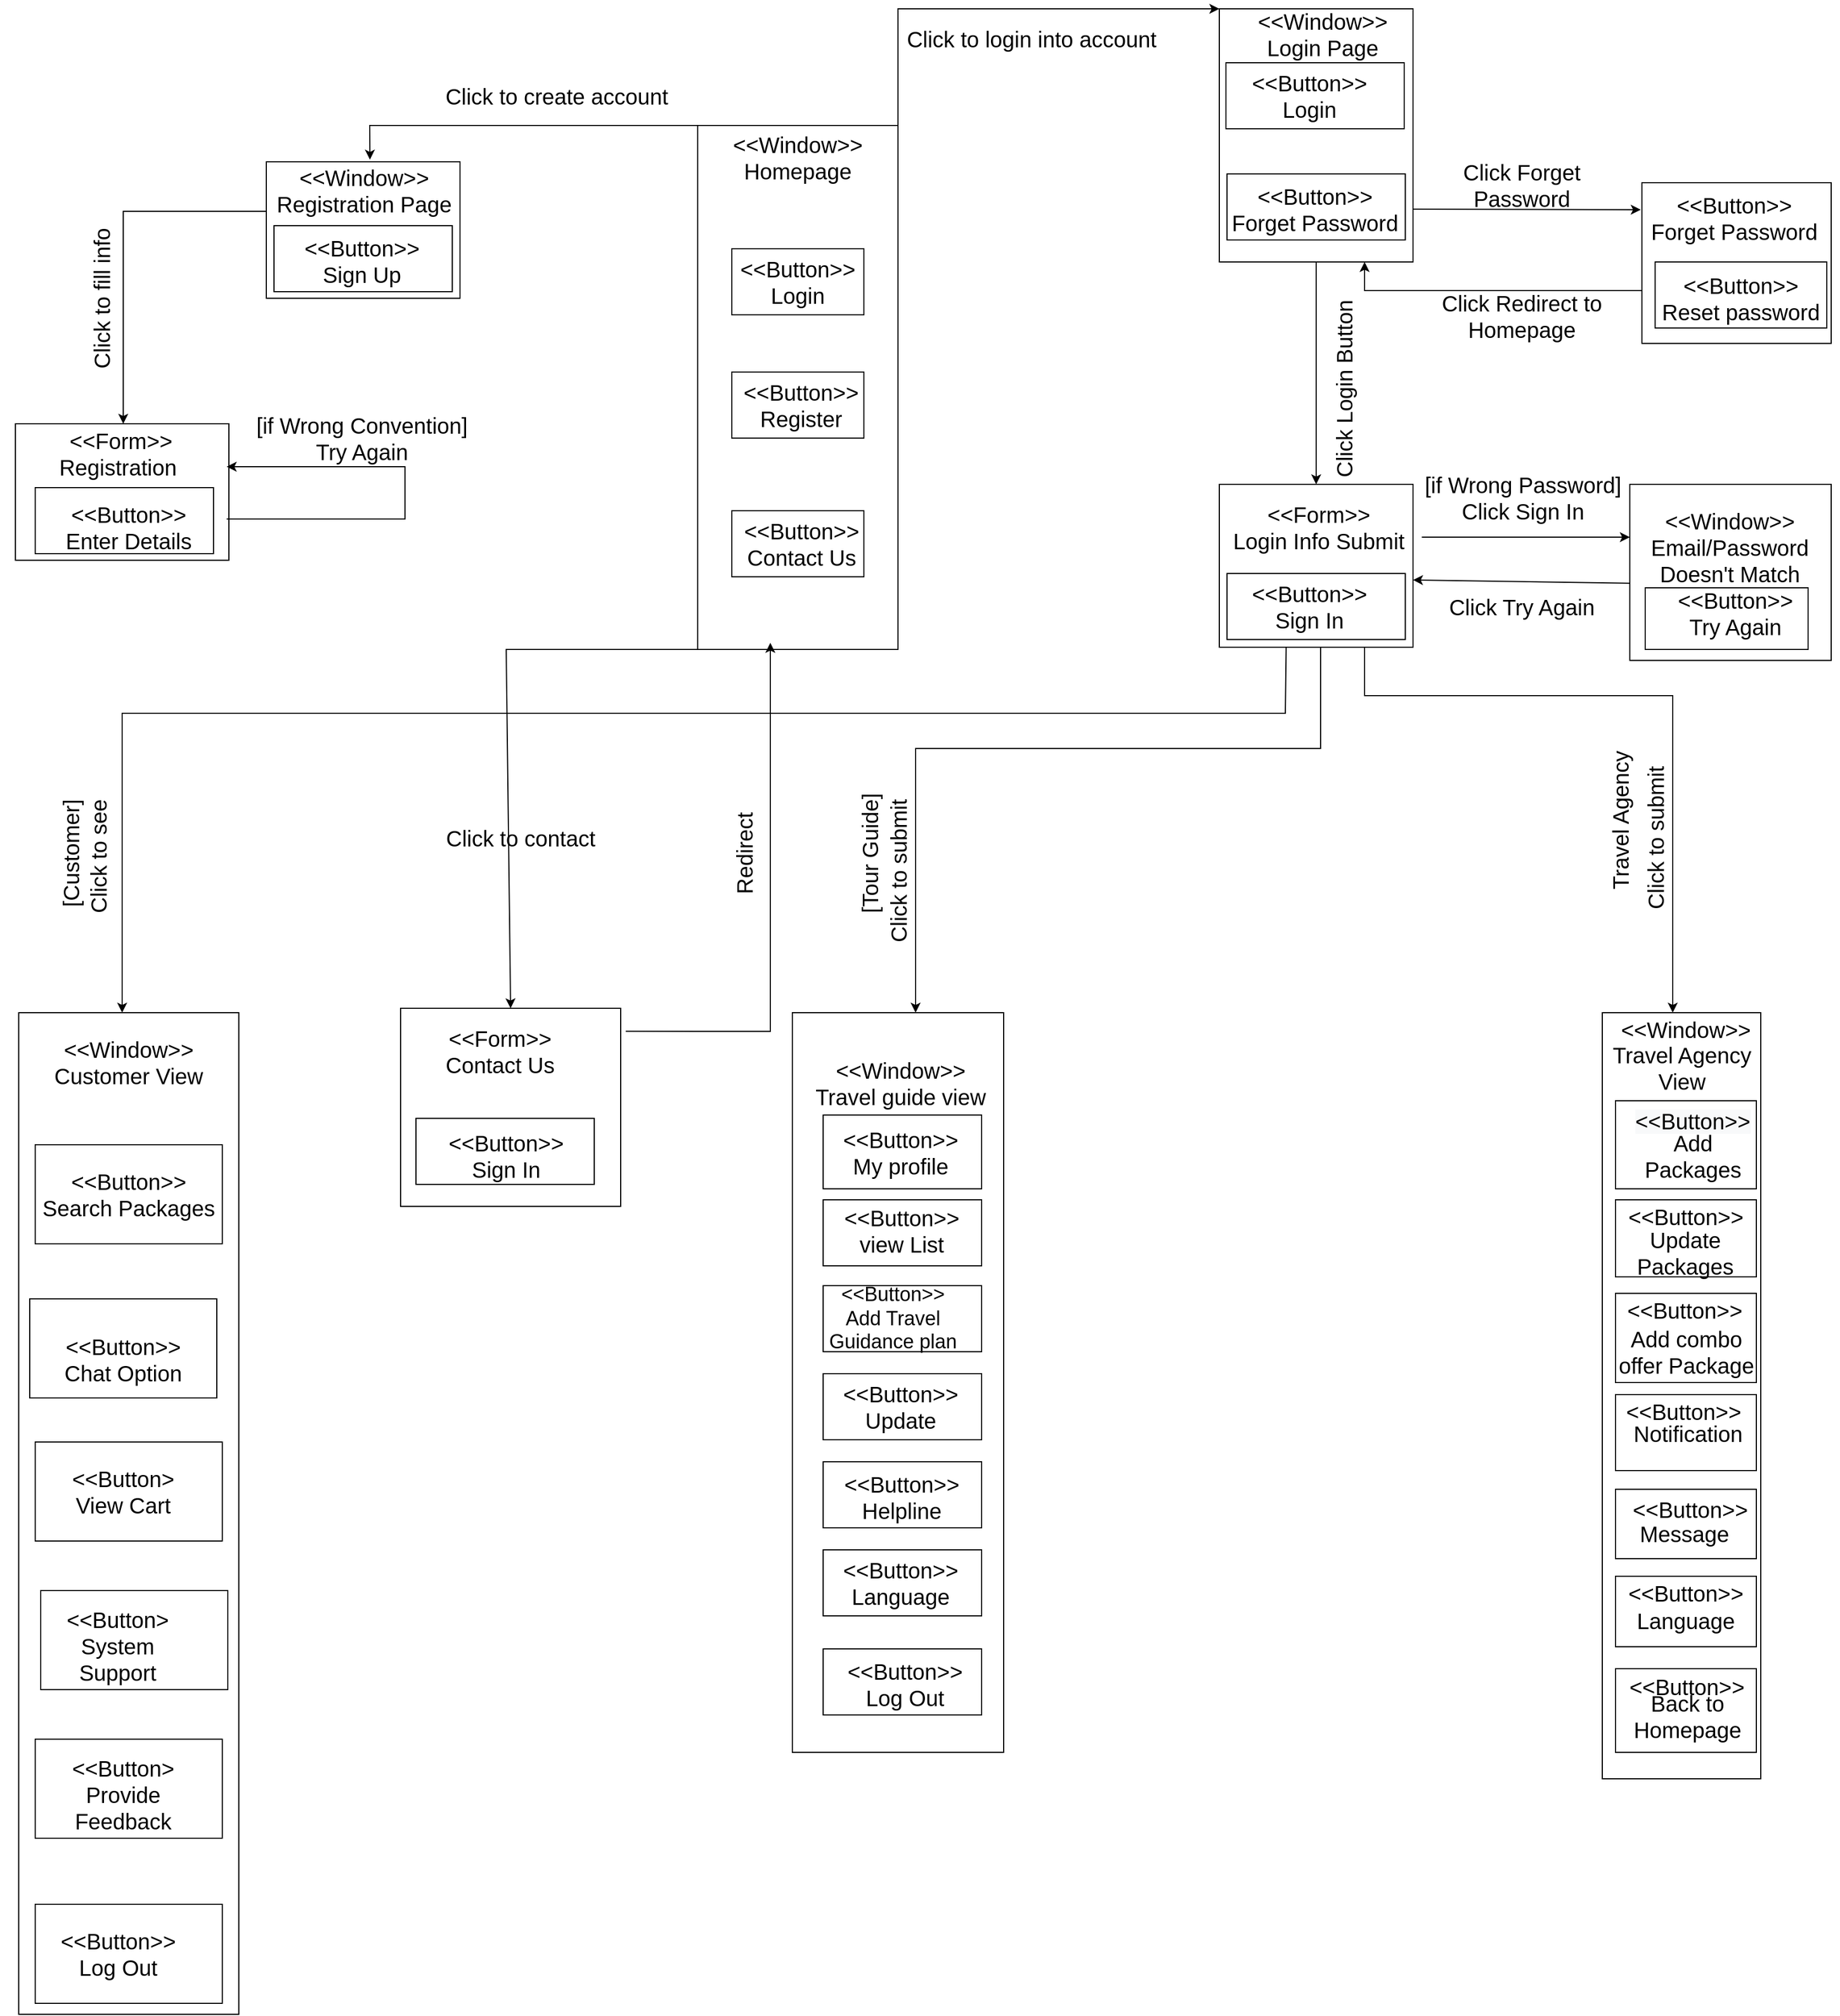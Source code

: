 <mxfile version="17.4.5" type="device"><diagram id="xwcy_pr6KWf4ovEsc7zA" name="Page-1"><mxGraphModel dx="2595" dy="1303" grid="1" gridSize="16" guides="1" tooltips="1" connect="1" arrows="1" fold="1" page="1" pageScale="1" pageWidth="2000" pageHeight="2200" background="none" math="0" shadow="0"><root><mxCell id="0"/><mxCell id="1" parent="0"/><mxCell id="pVO1eMcRG_wk3rIMG-0i-16" value="" style="rounded=0;whiteSpace=wrap;html=1;fontSize=20;fontStyle=0" parent="1" vertex="1"><mxGeometry x="438" y="283" width="176" height="124" as="geometry"/></mxCell><mxCell id="pVO1eMcRG_wk3rIMG-0i-4" value="" style="rounded=0;whiteSpace=wrap;html=1;fontSize=20;fontStyle=0" parent="1" vertex="1"><mxGeometry x="830" y="250" width="182" height="476" as="geometry"/></mxCell><mxCell id="pVO1eMcRG_wk3rIMG-0i-5" value="" style="rounded=0;whiteSpace=wrap;html=1;fontSize=20;fontStyle=0" parent="1" vertex="1"><mxGeometry x="861" y="362" width="120" height="60" as="geometry"/></mxCell><mxCell id="pVO1eMcRG_wk3rIMG-0i-6" value="" style="rounded=0;whiteSpace=wrap;html=1;fontSize=20;fontStyle=0" parent="1" vertex="1"><mxGeometry x="861" y="474" width="120" height="60" as="geometry"/></mxCell><mxCell id="pVO1eMcRG_wk3rIMG-0i-7" value="" style="rounded=0;whiteSpace=wrap;html=1;fontSize=20;fontStyle=0" parent="1" vertex="1"><mxGeometry x="861" y="600" width="120" height="60" as="geometry"/></mxCell><mxCell id="pVO1eMcRG_wk3rIMG-0i-8" value="&lt;font style=&quot;font-size: 20px;&quot;&gt;&amp;lt;&amp;lt;Window&amp;gt;&amp;gt;&lt;br style=&quot;font-size: 20px;&quot;&gt;Homepage&lt;/font&gt;" style="text;html=1;strokeColor=none;fillColor=none;align=center;verticalAlign=middle;whiteSpace=wrap;rounded=0;fontSize=20;fontStyle=0" parent="1" vertex="1"><mxGeometry x="891" y="264" width="60" height="30" as="geometry"/></mxCell><mxCell id="pVO1eMcRG_wk3rIMG-0i-9" value="&amp;lt;&amp;lt;Button&amp;gt;&amp;gt;&lt;br style=&quot;font-size: 20px;&quot;&gt;Login" style="text;html=1;strokeColor=none;fillColor=none;align=center;verticalAlign=middle;whiteSpace=wrap;rounded=0;fontSize=20;fontStyle=0" parent="1" vertex="1"><mxGeometry x="891" y="377" width="60" height="30" as="geometry"/></mxCell><mxCell id="pVO1eMcRG_wk3rIMG-0i-10" value="&amp;lt;&amp;lt;Button&amp;gt;&amp;gt;&lt;br style=&quot;font-size: 20px;&quot;&gt;Register" style="text;html=1;strokeColor=none;fillColor=none;align=center;verticalAlign=middle;whiteSpace=wrap;rounded=0;fontSize=20;fontStyle=0" parent="1" vertex="1"><mxGeometry x="894" y="489" width="60" height="30" as="geometry"/></mxCell><mxCell id="pVO1eMcRG_wk3rIMG-0i-11" value="&amp;lt;&amp;lt;Button&amp;gt;&amp;gt;&lt;br style=&quot;font-size: 20px;&quot;&gt;Contact Us" style="text;html=1;strokeColor=none;fillColor=none;align=center;verticalAlign=middle;whiteSpace=wrap;rounded=0;fontSize=20;fontStyle=0" parent="1" vertex="1"><mxGeometry x="884.5" y="615" width="79" height="30" as="geometry"/></mxCell><mxCell id="pVO1eMcRG_wk3rIMG-0i-13" value="" style="rounded=0;whiteSpace=wrap;html=1;fontSize=20;fontStyle=0" parent="1" vertex="1"><mxGeometry x="210" y="569" width="144" height="60" as="geometry"/></mxCell><mxCell id="pVO1eMcRG_wk3rIMG-0i-14" value="&amp;lt;&amp;lt;Button&amp;gt;&amp;gt;&lt;br style=&quot;font-size: 20px;&quot;&gt;Create Account" style="text;html=1;strokeColor=none;fillColor=none;align=center;verticalAlign=middle;whiteSpace=wrap;rounded=0;fontSize=20;fontStyle=0" parent="1" vertex="1"><mxGeometry x="196" y="584" width="178" height="30" as="geometry"/></mxCell><mxCell id="pVO1eMcRG_wk3rIMG-0i-17" value="&lt;font style=&quot;font-size: 20px;&quot;&gt;&amp;lt;&amp;lt;Window&amp;gt;&amp;gt;&lt;br style=&quot;font-size: 20px;&quot;&gt;Registration Page&lt;br style=&quot;font-size: 20px;&quot;&gt;&lt;/font&gt;" style="text;html=1;strokeColor=none;fillColor=none;align=center;verticalAlign=middle;whiteSpace=wrap;rounded=0;fontSize=20;fontStyle=0" parent="1" vertex="1"><mxGeometry x="438" y="294" width="178" height="30" as="geometry"/></mxCell><mxCell id="pVO1eMcRG_wk3rIMG-0i-24" value="" style="rounded=0;whiteSpace=wrap;html=1;fontSize=20;fontStyle=0" parent="1" vertex="1"><mxGeometry x="210" y="521" width="194" height="124" as="geometry"/></mxCell><mxCell id="pVO1eMcRG_wk3rIMG-0i-25" value="" style="rounded=0;whiteSpace=wrap;html=1;fontSize=20;fontStyle=0" parent="1" vertex="1"><mxGeometry x="228" y="579" width="162" height="60" as="geometry"/></mxCell><mxCell id="pVO1eMcRG_wk3rIMG-0i-26" value="&amp;lt;&amp;lt;Button&amp;gt;&amp;gt;&lt;br style=&quot;font-size: 20px;&quot;&gt;Enter Details" style="text;html=1;strokeColor=none;fillColor=none;align=center;verticalAlign=middle;whiteSpace=wrap;rounded=0;fontSize=20;fontStyle=0" parent="1" vertex="1"><mxGeometry x="224" y="600" width="178" height="30" as="geometry"/></mxCell><mxCell id="pVO1eMcRG_wk3rIMG-0i-27" value="&lt;font style=&quot;font-size: 20px;&quot;&gt;&amp;lt;&amp;lt;Form&amp;gt;&amp;gt;&lt;br style=&quot;font-size: 20px;&quot;&gt;Registration&amp;nbsp;&lt;br style=&quot;font-size: 20px;&quot;&gt;&lt;/font&gt;" style="text;html=1;strokeColor=none;fillColor=none;align=center;verticalAlign=middle;whiteSpace=wrap;rounded=0;fontSize=20;fontStyle=0" parent="1" vertex="1"><mxGeometry x="224" y="533" width="164" height="30" as="geometry"/></mxCell><mxCell id="pVO1eMcRG_wk3rIMG-0i-31" value="" style="rounded=0;whiteSpace=wrap;html=1;fontSize=20;fontStyle=0" parent="1" vertex="1"><mxGeometry x="445" y="341" width="162" height="60" as="geometry"/></mxCell><mxCell id="pVO1eMcRG_wk3rIMG-0i-30" value="&amp;lt;&amp;lt;Button&amp;gt;&amp;gt;&lt;br style=&quot;font-size: 20px;&quot;&gt;Sign Up" style="text;html=1;strokeColor=none;fillColor=none;align=center;verticalAlign=middle;whiteSpace=wrap;rounded=0;fontSize=20;fontStyle=0" parent="1" vertex="1"><mxGeometry x="436" y="358" width="178" height="30" as="geometry"/></mxCell><mxCell id="pVO1eMcRG_wk3rIMG-0i-32" value="" style="endArrow=classic;html=1;rounded=0;fontSize=20;exitX=0;exitY=0;exitDx=0;exitDy=0;entryX=0.535;entryY=-0.016;entryDx=0;entryDy=0;entryPerimeter=0;fontStyle=0" parent="1" source="pVO1eMcRG_wk3rIMG-0i-4" target="pVO1eMcRG_wk3rIMG-0i-16" edge="1"><mxGeometry width="50" height="50" relative="1" as="geometry"><mxPoint x="644" y="594" as="sourcePoint"/><mxPoint x="532" y="272" as="targetPoint"/><Array as="points"><mxPoint x="532" y="250"/></Array></mxGeometry></mxCell><mxCell id="pVO1eMcRG_wk3rIMG-0i-33" value="Click to create account" style="text;html=1;strokeColor=none;fillColor=none;align=center;verticalAlign=middle;whiteSpace=wrap;rounded=0;fontSize=20;fontStyle=0" parent="1" vertex="1"><mxGeometry x="574" y="208" width="256" height="30" as="geometry"/></mxCell><mxCell id="pVO1eMcRG_wk3rIMG-0i-35" value="" style="edgeStyle=elbowEdgeStyle;elbow=horizontal;endArrow=classic;html=1;rounded=0;fontSize=20;exitX=-0.002;exitY=0.363;exitDx=0;exitDy=0;exitPerimeter=0;entryX=0.5;entryY=0;entryDx=0;entryDy=0;fontStyle=0" parent="1" source="pVO1eMcRG_wk3rIMG-0i-16" target="pVO1eMcRG_wk3rIMG-0i-24" edge="1"><mxGeometry width="50" height="50" relative="1" as="geometry"><mxPoint x="676" y="610" as="sourcePoint"/><mxPoint x="726" y="560" as="targetPoint"/><Array as="points"><mxPoint x="308" y="416"/></Array></mxGeometry></mxCell><mxCell id="pVO1eMcRG_wk3rIMG-0i-36" value="Click to fill info" style="text;html=1;strokeColor=none;fillColor=none;align=center;verticalAlign=middle;whiteSpace=wrap;rounded=0;fontSize=20;rotation=270;fontStyle=0" parent="1" vertex="1"><mxGeometry x="160" y="392" width="256" height="30" as="geometry"/></mxCell><mxCell id="pVO1eMcRG_wk3rIMG-0i-37" value="" style="edgeStyle=elbowEdgeStyle;elbow=horizontal;endArrow=classic;html=1;rounded=0;fontSize=20;exitX=1;exitY=0.25;exitDx=0;exitDy=0;fontStyle=0" parent="1" source="pVO1eMcRG_wk3rIMG-0i-26" edge="1"><mxGeometry width="50" height="50" relative="1" as="geometry"><mxPoint x="676" y="610" as="sourcePoint"/><mxPoint x="402" y="560" as="targetPoint"/><Array as="points"><mxPoint x="564" y="576"/><mxPoint x="526" y="496"/></Array></mxGeometry></mxCell><mxCell id="pVO1eMcRG_wk3rIMG-0i-38" value="[if Wrong Convention]&lt;br style=&quot;font-size: 20px&quot;&gt;Try Again" style="text;html=1;strokeColor=none;fillColor=none;align=center;verticalAlign=middle;whiteSpace=wrap;rounded=0;fontSize=20;rotation=0;fontStyle=0" parent="1" vertex="1"><mxGeometry x="397" y="519" width="256" height="30" as="geometry"/></mxCell><mxCell id="pVO1eMcRG_wk3rIMG-0i-40" value="" style="rounded=0;whiteSpace=wrap;html=1;fontSize=20;fontStyle=0" parent="1" vertex="1"><mxGeometry x="216" y="1056" width="182" height="720" as="geometry"/></mxCell><mxCell id="pVO1eMcRG_wk3rIMG-0i-47" value="" style="edgeStyle=segmentEdgeStyle;endArrow=classic;html=1;rounded=0;fontSize=20;exitX=0.75;exitY=1;exitDx=0;exitDy=0;fontStyle=0" parent="1" source="pVO1eMcRG_wk3rIMG-0i-68" edge="1"><mxGeometry width="50" height="50" relative="1" as="geometry"><mxPoint x="612" y="1266" as="sourcePoint"/><mxPoint x="1716" y="1056" as="targetPoint"/><Array as="points"><mxPoint x="1436" y="768"/><mxPoint x="1716" y="768"/></Array></mxGeometry></mxCell><mxCell id="pVO1eMcRG_wk3rIMG-0i-48" value="" style="edgeStyle=segmentEdgeStyle;endArrow=classic;html=1;rounded=0;fontSize=20;exitX=0.5;exitY=1;exitDx=0;exitDy=0;fontStyle=0" parent="1" source="pVO1eMcRG_wk3rIMG-0i-68" edge="1"><mxGeometry width="50" height="50" relative="1" as="geometry"><mxPoint x="371.5" y="661.0" as="sourcePoint"/><mxPoint x="1028" y="1056" as="targetPoint"/><Array as="points"><mxPoint x="1396" y="724"/><mxPoint x="1396" y="816"/><mxPoint x="1028" y="816"/></Array></mxGeometry></mxCell><mxCell id="pVO1eMcRG_wk3rIMG-0i-51" value="&lt;font style=&quot;font-size: 20px&quot;&gt;&amp;lt;&amp;lt;Window&amp;gt;&amp;gt;&lt;br style=&quot;font-size: 20px&quot;&gt;Customer View&lt;br style=&quot;font-size: 20px&quot;&gt;&lt;/font&gt;" style="text;html=1;strokeColor=none;fillColor=none;align=center;verticalAlign=middle;whiteSpace=wrap;rounded=0;fontSize=20;fontStyle=0" parent="1" vertex="1"><mxGeometry x="231" y="1088" width="164" height="30" as="geometry"/></mxCell><mxCell id="pVO1eMcRG_wk3rIMG-0i-55" value="Click to see&amp;nbsp;" style="text;html=1;strokeColor=none;fillColor=none;align=center;verticalAlign=middle;whiteSpace=wrap;rounded=0;fontSize=20;rotation=270;fontStyle=0" parent="1" vertex="1"><mxGeometry x="157" y="896" width="256" height="30" as="geometry"/></mxCell><mxCell id="pVO1eMcRG_wk3rIMG-0i-56" value="Click to submit" style="text;html=1;strokeColor=none;fillColor=none;align=center;verticalAlign=middle;whiteSpace=wrap;rounded=0;fontSize=20;rotation=270;fontStyle=0" parent="1" vertex="1"><mxGeometry x="884" y="912" width="256" height="30" as="geometry"/></mxCell><mxCell id="pVO1eMcRG_wk3rIMG-0i-57" value="Click to submit" style="text;html=1;strokeColor=none;fillColor=none;align=center;verticalAlign=middle;whiteSpace=wrap;rounded=0;fontSize=20;rotation=270;fontStyle=0" parent="1" vertex="1"><mxGeometry x="1572" y="882" width="256" height="30" as="geometry"/></mxCell><mxCell id="pVO1eMcRG_wk3rIMG-0i-58" value="[Customer]" style="text;html=1;strokeColor=none;fillColor=none;align=center;verticalAlign=middle;whiteSpace=wrap;rounded=0;fontSize=20;rotation=270;fontStyle=0" parent="1" vertex="1"><mxGeometry x="132" y="896" width="256" height="30" as="geometry"/></mxCell><mxCell id="pVO1eMcRG_wk3rIMG-0i-59" value="[Tour Guide]" style="text;html=1;strokeColor=none;fillColor=none;align=center;verticalAlign=middle;whiteSpace=wrap;rounded=0;fontSize=20;rotation=270;fontStyle=0" parent="1" vertex="1"><mxGeometry x="858" y="896" width="256" height="30" as="geometry"/></mxCell><mxCell id="pVO1eMcRG_wk3rIMG-0i-60" value="Travel Agency" style="text;html=1;strokeColor=none;fillColor=none;align=center;verticalAlign=middle;whiteSpace=wrap;rounded=0;fontSize=20;rotation=270;fontStyle=0" parent="1" vertex="1"><mxGeometry x="1540" y="866" width="256" height="30" as="geometry"/></mxCell><mxCell id="pVO1eMcRG_wk3rIMG-0i-62" value="" style="endArrow=classic;html=1;rounded=0;fontSize=20;entryX=0;entryY=0;entryDx=0;entryDy=0;fontStyle=0;exitX=1;exitY=0;exitDx=0;exitDy=0;" parent="1" source="pVO1eMcRG_wk3rIMG-0i-4" target="pVO1eMcRG_wk3rIMG-0i-63" edge="1"><mxGeometry width="50" height="50" relative="1" as="geometry"><mxPoint x="976" y="240" as="sourcePoint"/><mxPoint x="548.16" y="297.016" as="targetPoint"/><Array as="points"><mxPoint x="1012" y="144"/></Array></mxGeometry></mxCell><mxCell id="pVO1eMcRG_wk3rIMG-0i-63" value="" style="rounded=0;whiteSpace=wrap;html=1;fontSize=20;fontStyle=0" parent="1" vertex="1"><mxGeometry x="1304" y="144" width="176" height="230" as="geometry"/></mxCell><mxCell id="pVO1eMcRG_wk3rIMG-0i-65" value="&lt;font style=&quot;font-size: 20px;&quot;&gt;&amp;lt;&amp;lt;Window&amp;gt;&amp;gt;&lt;br style=&quot;font-size: 20px;&quot;&gt;Login Page&lt;br style=&quot;font-size: 20px;&quot;&gt;&lt;/font&gt;" style="text;html=1;strokeColor=none;fillColor=none;align=center;verticalAlign=middle;whiteSpace=wrap;rounded=0;fontSize=20;fontStyle=0" parent="1" vertex="1"><mxGeometry x="1316" y="148" width="164" height="38" as="geometry"/></mxCell><mxCell id="pVO1eMcRG_wk3rIMG-0i-66" value="" style="rounded=0;whiteSpace=wrap;html=1;fontSize=20;fontStyle=0" parent="1" vertex="1"><mxGeometry x="1310" y="193" width="162" height="60" as="geometry"/></mxCell><mxCell id="pVO1eMcRG_wk3rIMG-0i-67" value="&amp;lt;&amp;lt;Button&amp;gt;&amp;gt;&lt;br style=&quot;font-size: 20px;&quot;&gt;Login" style="text;html=1;strokeColor=none;fillColor=none;align=center;verticalAlign=middle;whiteSpace=wrap;rounded=0;fontSize=20;fontStyle=0" parent="1" vertex="1"><mxGeometry x="1297" y="208" width="178" height="30" as="geometry"/></mxCell><mxCell id="pVO1eMcRG_wk3rIMG-0i-68" value="" style="rounded=0;whiteSpace=wrap;html=1;fontSize=20;fontStyle=0" parent="1" vertex="1"><mxGeometry x="1304" y="576" width="176" height="148" as="geometry"/></mxCell><mxCell id="pVO1eMcRG_wk3rIMG-0i-70" value="" style="endArrow=classic;html=1;rounded=0;fontSize=20;exitX=0.5;exitY=1;exitDx=0;exitDy=0;entryX=0.5;entryY=0;entryDx=0;entryDy=0;fontStyle=0" parent="1" source="pVO1eMcRG_wk3rIMG-0i-63" target="pVO1eMcRG_wk3rIMG-0i-68" edge="1"><mxGeometry width="50" height="50" relative="1" as="geometry"><mxPoint x="1028" y="266" as="sourcePoint"/><mxPoint x="1392" y="480" as="targetPoint"/><Array as="points"/></mxGeometry></mxCell><mxCell id="pVO1eMcRG_wk3rIMG-0i-71" value="" style="rounded=0;whiteSpace=wrap;html=1;fontSize=20;fontStyle=0" parent="1" vertex="1"><mxGeometry x="1311" y="657" width="162" height="60" as="geometry"/></mxCell><mxCell id="pVO1eMcRG_wk3rIMG-0i-72" value="Click to login into account" style="text;html=1;strokeColor=none;fillColor=none;align=center;verticalAlign=middle;whiteSpace=wrap;rounded=0;fontSize=20;rotation=0;fontStyle=0" parent="1" vertex="1"><mxGeometry x="1012" y="149" width="243" height="44" as="geometry"/></mxCell><mxCell id="pVO1eMcRG_wk3rIMG-0i-74" value="&lt;font style=&quot;font-size: 20px;&quot;&gt;&amp;lt;&amp;lt;Form&amp;gt;&amp;gt;&lt;br style=&quot;font-size: 20px;&quot;&gt;Login Info Submit&lt;br style=&quot;font-size: 20px;&quot;&gt;&lt;/font&gt;" style="text;html=1;strokeColor=none;fillColor=none;align=center;verticalAlign=middle;whiteSpace=wrap;rounded=0;fontSize=20;fontStyle=0" parent="1" vertex="1"><mxGeometry x="1304" y="600" width="181" height="30" as="geometry"/></mxCell><mxCell id="pVO1eMcRG_wk3rIMG-0i-75" value="" style="rounded=0;whiteSpace=wrap;html=1;fontSize=20;fontStyle=0" parent="1" vertex="1"><mxGeometry x="1311" y="294" width="162" height="60" as="geometry"/></mxCell><mxCell id="pVO1eMcRG_wk3rIMG-0i-76" value="&amp;lt;&amp;lt;Button&amp;gt;&amp;gt;&lt;br style=&quot;font-size: 20px;&quot;&gt;Forget Password" style="text;html=1;strokeColor=none;fillColor=none;align=center;verticalAlign=middle;whiteSpace=wrap;rounded=0;fontSize=20;fontStyle=0" parent="1" vertex="1"><mxGeometry x="1302" y="311" width="178" height="30" as="geometry"/></mxCell><mxCell id="pVO1eMcRG_wk3rIMG-0i-94" style="edgeStyle=orthogonalEdgeStyle;rounded=0;orthogonalLoop=1;jettySize=auto;html=1;fontSize=20;fontStyle=0" parent="1" target="pVO1eMcRG_wk3rIMG-0i-91" edge="1"><mxGeometry relative="1" as="geometry"><mxPoint x="1488" y="624" as="sourcePoint"/><Array as="points"><mxPoint x="1636" y="624"/><mxPoint x="1636" y="624"/></Array></mxGeometry></mxCell><mxCell id="pVO1eMcRG_wk3rIMG-0i-77" value="Click Login Button" style="text;html=1;strokeColor=none;fillColor=none;align=center;verticalAlign=middle;whiteSpace=wrap;rounded=0;fontSize=20;rotation=-90;fontStyle=0" parent="1" vertex="1"><mxGeometry x="1328" y="474" width="178" height="30" as="geometry"/></mxCell><mxCell id="pVO1eMcRG_wk3rIMG-0i-78" value="&amp;lt;&amp;lt;Button&amp;gt;&amp;gt;&lt;br style=&quot;font-size: 20px;&quot;&gt;Sign In" style="text;html=1;strokeColor=none;fillColor=none;align=center;verticalAlign=middle;whiteSpace=wrap;rounded=0;fontSize=20;fontStyle=0" parent="1" vertex="1"><mxGeometry x="1304" y="672" width="164" height="30" as="geometry"/></mxCell><mxCell id="pVO1eMcRG_wk3rIMG-0i-79" value="" style="rounded=0;whiteSpace=wrap;html=1;fontSize=20;fontStyle=0" parent="1" vertex="1"><mxGeometry x="1688" y="302" width="172" height="146" as="geometry"/></mxCell><mxCell id="pVO1eMcRG_wk3rIMG-0i-80" value="&amp;lt;&amp;lt;Button&amp;gt;&amp;gt;&lt;br style=&quot;font-size: 20px;&quot;&gt;Forget Password" style="text;html=1;strokeColor=none;fillColor=none;align=center;verticalAlign=middle;whiteSpace=wrap;rounded=0;fontSize=20;fontStyle=0" parent="1" vertex="1"><mxGeometry x="1683" y="319" width="178" height="30" as="geometry"/></mxCell><mxCell id="pVO1eMcRG_wk3rIMG-0i-82" value="" style="endArrow=classic;html=1;rounded=0;fontSize=20;exitX=1;exitY=0.5;exitDx=0;exitDy=0;entryX=0.022;entryY=0.25;entryDx=0;entryDy=0;entryPerimeter=0;fontStyle=0" parent="1" source="pVO1eMcRG_wk3rIMG-0i-76" target="pVO1eMcRG_wk3rIMG-0i-80" edge="1"><mxGeometry width="50" height="50" relative="1" as="geometry"><mxPoint x="1028" y="266.0" as="sourcePoint"/><mxPoint x="1320" y="160" as="targetPoint"/><Array as="points"/></mxGeometry></mxCell><mxCell id="pVO1eMcRG_wk3rIMG-0i-83" value="Click Forget Password" style="text;html=1;strokeColor=none;fillColor=none;align=center;verticalAlign=middle;whiteSpace=wrap;rounded=0;fontSize=20;rotation=0;fontStyle=0" parent="1" vertex="1"><mxGeometry x="1490" y="289" width="178" height="30" as="geometry"/></mxCell><mxCell id="pVO1eMcRG_wk3rIMG-0i-84" value="" style="rounded=0;whiteSpace=wrap;html=1;fontSize=20;fontStyle=0" parent="1" vertex="1"><mxGeometry x="1700" y="374" width="156" height="60" as="geometry"/></mxCell><mxCell id="pVO1eMcRG_wk3rIMG-0i-86" value="&amp;lt;&amp;lt;Button&amp;gt;&amp;gt;&lt;br style=&quot;font-size: 20px;&quot;&gt;Reset password" style="text;html=1;strokeColor=none;fillColor=none;align=center;verticalAlign=middle;whiteSpace=wrap;rounded=0;fontSize=20;fontStyle=0" parent="1" vertex="1"><mxGeometry x="1689" y="392" width="178" height="30" as="geometry"/></mxCell><mxCell id="pVO1eMcRG_wk3rIMG-0i-88" value="" style="endArrow=classic;html=1;rounded=0;fontSize=20;exitX=0;exitY=0.347;exitDx=0;exitDy=0;exitPerimeter=0;entryX=0.75;entryY=1;entryDx=0;entryDy=0;fontStyle=0" parent="1" target="pVO1eMcRG_wk3rIMG-0i-63" edge="1"><mxGeometry width="50" height="50" relative="1" as="geometry"><mxPoint x="1688" y="399.974" as="sourcePoint"/><mxPoint x="1012" y="402" as="targetPoint"/><Array as="points"><mxPoint x="1436" y="400"/></Array></mxGeometry></mxCell><mxCell id="pVO1eMcRG_wk3rIMG-0i-89" value="Click Redirect to Homepage" style="text;html=1;strokeColor=none;fillColor=none;align=center;verticalAlign=middle;whiteSpace=wrap;rounded=0;fontSize=20;rotation=0;fontStyle=0" parent="1" vertex="1"><mxGeometry x="1490" y="408" width="178" height="30" as="geometry"/></mxCell><mxCell id="pVO1eMcRG_wk3rIMG-0i-90" value="" style="edgeStyle=segmentEdgeStyle;endArrow=classic;html=1;rounded=0;fontSize=20;exitX=0.345;exitY=1.003;exitDx=0;exitDy=0;exitPerimeter=0;entryX=0.5;entryY=0;entryDx=0;entryDy=0;fontStyle=0" parent="1" source="pVO1eMcRG_wk3rIMG-0i-68" target="pVO1eMcRG_wk3rIMG-0i-40" edge="1"><mxGeometry width="50" height="50" relative="1" as="geometry"><mxPoint x="852" y="1074" as="sourcePoint"/><mxPoint x="902" y="1024" as="targetPoint"/><Array as="points"><mxPoint x="1365" y="727"/><mxPoint x="1364" y="784"/><mxPoint x="307" y="784"/></Array></mxGeometry></mxCell><mxCell id="pVO1eMcRG_wk3rIMG-0i-91" value="" style="rounded=0;whiteSpace=wrap;html=1;fontSize=20;fontStyle=0" parent="1" vertex="1"><mxGeometry x="1677" y="576" width="183" height="160" as="geometry"/></mxCell><mxCell id="pVO1eMcRG_wk3rIMG-0i-93" value="" style="endArrow=classic;html=1;rounded=0;fontSize=20;exitX=0;exitY=0.562;exitDx=0;exitDy=0;entryX=1;entryY=0.587;entryDx=0;entryDy=0;exitPerimeter=0;entryPerimeter=0;fontStyle=0" parent="1" source="pVO1eMcRG_wk3rIMG-0i-91" target="pVO1eMcRG_wk3rIMG-0i-68" edge="1"><mxGeometry width="50" height="50" relative="1" as="geometry"><mxPoint x="1408" y="390" as="sourcePoint"/><mxPoint x="1408" y="616" as="targetPoint"/><Array as="points"/></mxGeometry></mxCell><mxCell id="pVO1eMcRG_wk3rIMG-0i-95" value="[if Wrong Password]&lt;br style=&quot;font-size: 20px&quot;&gt;Click Sign In" style="text;html=1;strokeColor=none;fillColor=none;align=center;verticalAlign=middle;whiteSpace=wrap;rounded=0;fontSize=20;rotation=0;fontStyle=0" parent="1" vertex="1"><mxGeometry x="1477" y="560" width="206" height="55" as="geometry"/></mxCell><mxCell id="pVO1eMcRG_wk3rIMG-0i-96" value="Click Try Again" style="text;html=1;strokeColor=none;fillColor=none;align=center;verticalAlign=middle;whiteSpace=wrap;rounded=0;fontSize=20;rotation=0;fontStyle=0" parent="1" vertex="1"><mxGeometry x="1490" y="672" width="178" height="30" as="geometry"/></mxCell><mxCell id="pVO1eMcRG_wk3rIMG-0i-97" value="&lt;font style=&quot;font-size: 20px;&quot;&gt;&amp;lt;&amp;lt;Window&amp;gt;&amp;gt;&lt;br style=&quot;font-size: 20px;&quot;&gt;Email/Password Doesn't Match&lt;br style=&quot;font-size: 20px;&quot;&gt;&lt;/font&gt;" style="text;html=1;strokeColor=none;fillColor=none;align=center;verticalAlign=middle;whiteSpace=wrap;rounded=0;fontSize=20;fontStyle=0" parent="1" vertex="1"><mxGeometry x="1686" y="615" width="164" height="35" as="geometry"/></mxCell><mxCell id="pVO1eMcRG_wk3rIMG-0i-98" value="" style="rounded=0;whiteSpace=wrap;html=1;fontSize=20;fontStyle=0" parent="1" vertex="1"><mxGeometry x="1691" y="670" width="148" height="56" as="geometry"/></mxCell><mxCell id="pVO1eMcRG_wk3rIMG-0i-99" value="&amp;lt;&amp;lt;Button&amp;gt;&amp;gt;&lt;br style=&quot;font-size: 20px;&quot;&gt;Try Again" style="text;html=1;strokeColor=none;fillColor=none;align=center;verticalAlign=middle;whiteSpace=wrap;rounded=0;fontSize=20;fontStyle=0" parent="1" vertex="1"><mxGeometry x="1691" y="678" width="164" height="30" as="geometry"/></mxCell><mxCell id="Sc3DsqRvVJx2u4iRtEJF-1" value="" style="rounded=0;whiteSpace=wrap;html=1;" parent="1" vertex="1"><mxGeometry x="213" y="1056" width="200" height="910" as="geometry"/></mxCell><mxCell id="Sc3DsqRvVJx2u4iRtEJF-2" value="&lt;font style=&quot;font-size: 20px&quot;&gt;&amp;lt;&amp;lt;Window&amp;gt;&amp;gt;&lt;br&gt;Customer View&lt;br&gt;&lt;/font&gt;" style="text;html=1;strokeColor=none;fillColor=none;align=center;verticalAlign=middle;whiteSpace=wrap;rounded=0;" parent="1" vertex="1"><mxGeometry x="243" y="1086" width="140" height="30" as="geometry"/></mxCell><mxCell id="Sc3DsqRvVJx2u4iRtEJF-3" value="" style="rounded=0;whiteSpace=wrap;html=1;" parent="1" vertex="1"><mxGeometry x="228" y="1176" width="170" height="90" as="geometry"/></mxCell><mxCell id="Sc3DsqRvVJx2u4iRtEJF-4" value="&lt;font style=&quot;font-size: 20px&quot;&gt;&amp;lt;&amp;lt;Button&amp;gt;&amp;gt;&lt;br&gt;Search Packages&lt;br&gt;&lt;/font&gt;" style="text;html=1;strokeColor=none;fillColor=none;align=center;verticalAlign=middle;whiteSpace=wrap;rounded=0;" parent="1" vertex="1"><mxGeometry x="233" y="1206" width="160" height="30" as="geometry"/></mxCell><mxCell id="Sc3DsqRvVJx2u4iRtEJF-5" value="" style="rounded=0;whiteSpace=wrap;html=1;" parent="1" vertex="1"><mxGeometry x="223" y="1316" width="170" height="90" as="geometry"/></mxCell><mxCell id="Sc3DsqRvVJx2u4iRtEJF-6" value="" style="rounded=0;whiteSpace=wrap;html=1;" parent="1" vertex="1"><mxGeometry x="228" y="1446" width="170" height="90" as="geometry"/></mxCell><mxCell id="Sc3DsqRvVJx2u4iRtEJF-7" value="&lt;font style=&quot;font-size: 20px&quot;&gt;&amp;lt;&amp;lt;Button&amp;gt;&amp;gt;&lt;br&gt;Chat Option&lt;br&gt;&lt;/font&gt;" style="text;html=1;strokeColor=none;fillColor=none;align=center;verticalAlign=middle;whiteSpace=wrap;rounded=0;" parent="1" vertex="1"><mxGeometry x="228" y="1356" width="160" height="30" as="geometry"/></mxCell><mxCell id="Sc3DsqRvVJx2u4iRtEJF-8" value="" style="rounded=0;whiteSpace=wrap;html=1;" parent="1" vertex="1"><mxGeometry x="228" y="1866" width="170" height="90" as="geometry"/></mxCell><mxCell id="Sc3DsqRvVJx2u4iRtEJF-9" value="&lt;font style=&quot;font-size: 20px&quot;&gt;&amp;lt;&amp;lt;Button&amp;gt;&amp;gt;&lt;br&gt;Log Out&lt;br&gt;&lt;/font&gt;" style="text;html=1;strokeColor=none;fillColor=none;align=center;verticalAlign=middle;whiteSpace=wrap;rounded=0;" parent="1" vertex="1"><mxGeometry x="255.5" y="1896" width="95" height="30" as="geometry"/></mxCell><mxCell id="Sc3DsqRvVJx2u4iRtEJF-10" value="&lt;font style=&quot;font-size: 20px&quot;&gt;&amp;lt;&amp;lt;Button&amp;gt;&lt;br&gt;View Cart&lt;/font&gt;" style="text;html=1;strokeColor=none;fillColor=none;align=center;verticalAlign=middle;whiteSpace=wrap;rounded=0;" parent="1" vertex="1"><mxGeometry x="248" y="1476" width="120" height="30" as="geometry"/></mxCell><mxCell id="Sc3DsqRvVJx2u4iRtEJF-11" value="" style="rounded=0;whiteSpace=wrap;html=1;" parent="1" vertex="1"><mxGeometry x="233" y="1581" width="170" height="90" as="geometry"/></mxCell><mxCell id="Sc3DsqRvVJx2u4iRtEJF-12" value="&lt;font style=&quot;font-size: 20px&quot;&gt;&amp;lt;&amp;lt;Button&amp;gt;&lt;br&gt;System Support&lt;br&gt;&lt;/font&gt;" style="text;html=1;strokeColor=none;fillColor=none;align=center;verticalAlign=middle;whiteSpace=wrap;rounded=0;" parent="1" vertex="1"><mxGeometry x="243" y="1591" width="120" height="80" as="geometry"/></mxCell><mxCell id="Sc3DsqRvVJx2u4iRtEJF-13" value="" style="rounded=0;whiteSpace=wrap;html=1;" parent="1" vertex="1"><mxGeometry x="228" y="1716" width="170" height="90" as="geometry"/></mxCell><mxCell id="Sc3DsqRvVJx2u4iRtEJF-14" value="&lt;font style=&quot;font-size: 20px&quot;&gt;&amp;lt;&amp;lt;Button&amp;gt;&lt;br&gt;Provide Feedback&lt;br&gt;&lt;/font&gt;" style="text;html=1;strokeColor=none;fillColor=none;align=center;verticalAlign=middle;whiteSpace=wrap;rounded=0;" parent="1" vertex="1"><mxGeometry x="248" y="1726" width="120" height="80" as="geometry"/></mxCell><mxCell id="Sc3DsqRvVJx2u4iRtEJF-15" value="" style="rounded=0;whiteSpace=wrap;html=1;fontSize=14;" parent="1" vertex="1"><mxGeometry x="916" y="1056" width="192" height="672" as="geometry"/></mxCell><mxCell id="Sc3DsqRvVJx2u4iRtEJF-16" value="&lt;font style=&quot;font-size: 20px;&quot;&gt;&amp;lt;&amp;lt;Window&amp;gt;&amp;gt;&lt;br style=&quot;font-size: 20px;&quot;&gt;Travel guide view&lt;/font&gt;" style="text;html=1;align=center;verticalAlign=middle;resizable=0;points=[];autosize=1;strokeColor=none;fillColor=none;fontSize=20;" parent="1" vertex="1"><mxGeometry x="926" y="1088" width="176" height="64" as="geometry"/></mxCell><mxCell id="Sc3DsqRvVJx2u4iRtEJF-17" value="" style="rounded=0;whiteSpace=wrap;html=1;fontSize=20;" parent="1" vertex="1"><mxGeometry x="944" y="1149" width="144" height="67" as="geometry"/></mxCell><mxCell id="Sc3DsqRvVJx2u4iRtEJF-18" value="&amp;lt;&amp;lt;Button&amp;gt;&amp;gt;&lt;br style=&quot;font-size: 20px;&quot;&gt;My profile" style="text;html=1;align=center;verticalAlign=middle;resizable=0;points=[];autosize=1;strokeColor=none;fillColor=none;fontSize=20;" parent="1" vertex="1"><mxGeometry x="950" y="1150.5" width="128" height="64" as="geometry"/></mxCell><mxCell id="Sc3DsqRvVJx2u4iRtEJF-19" value="&amp;lt;&amp;lt;Button&amp;gt;&amp;gt;&lt;br style=&quot;font-size: 20px;&quot;&gt;My profile" style="text;html=1;align=center;verticalAlign=middle;resizable=0;points=[];autosize=1;strokeColor=none;fillColor=none;fontSize=20;" parent="1" vertex="1"><mxGeometry x="950" y="1222" width="128" height="64" as="geometry"/></mxCell><mxCell id="Sc3DsqRvVJx2u4iRtEJF-20" value="" style="rounded=0;whiteSpace=wrap;html=1;fontSize=20;" parent="1" vertex="1"><mxGeometry x="944" y="1226" width="144" height="60" as="geometry"/></mxCell><mxCell id="Sc3DsqRvVJx2u4iRtEJF-21" value="&amp;lt;&amp;lt;Button&amp;gt;&amp;gt;&lt;br style=&quot;font-size: 20px;&quot;&gt;view List" style="text;html=1;align=center;verticalAlign=middle;resizable=0;points=[];autosize=1;strokeColor=none;fillColor=none;fontSize=20;" parent="1" vertex="1"><mxGeometry x="951" y="1222" width="128" height="64" as="geometry"/></mxCell><mxCell id="Sc3DsqRvVJx2u4iRtEJF-22" value="" style="rounded=0;whiteSpace=wrap;html=1;fontSize=20;" parent="1" vertex="1"><mxGeometry x="944" y="1304" width="144" height="60" as="geometry"/></mxCell><mxCell id="Sc3DsqRvVJx2u4iRtEJF-23" value="&amp;lt;&amp;lt;Button&amp;gt;&amp;gt;&lt;br style=&quot;font-size: 18px;&quot;&gt;&lt;font style=&quot;font-size: 18px;&quot;&gt;Add Travel&lt;br style=&quot;font-size: 18px;&quot;&gt;Guidance plan&lt;/font&gt;" style="text;html=1;align=center;verticalAlign=middle;resizable=0;points=[];autosize=1;strokeColor=none;fillColor=none;fontSize=18;" parent="1" vertex="1"><mxGeometry x="935" y="1294" width="144" height="80" as="geometry"/></mxCell><mxCell id="Sc3DsqRvVJx2u4iRtEJF-24" value="&amp;lt;&amp;lt;Button&amp;gt;&amp;gt;&lt;br style=&quot;font-size: 20px;&quot;&gt;My profile" style="text;html=1;align=center;verticalAlign=middle;resizable=0;points=[];autosize=1;strokeColor=none;fillColor=none;fontSize=20;" parent="1" vertex="1"><mxGeometry x="950" y="1382" width="128" height="64" as="geometry"/></mxCell><mxCell id="Sc3DsqRvVJx2u4iRtEJF-25" value="" style="rounded=0;whiteSpace=wrap;html=1;fontSize=20;" parent="1" vertex="1"><mxGeometry x="944" y="1384" width="144" height="60" as="geometry"/></mxCell><mxCell id="Sc3DsqRvVJx2u4iRtEJF-26" value="&amp;lt;&amp;lt;Button&amp;gt;&amp;gt;&lt;br style=&quot;font-size: 20px;&quot;&gt;Update" style="text;html=1;align=center;verticalAlign=middle;resizable=0;points=[];autosize=1;strokeColor=none;fillColor=none;fontSize=20;" parent="1" vertex="1"><mxGeometry x="950" y="1382" width="128" height="64" as="geometry"/></mxCell><mxCell id="Sc3DsqRvVJx2u4iRtEJF-27" value="" style="rounded=0;whiteSpace=wrap;html=1;fontSize=20;" parent="1" vertex="1"><mxGeometry x="944" y="1464" width="144" height="60" as="geometry"/></mxCell><mxCell id="Sc3DsqRvVJx2u4iRtEJF-28" value="&amp;lt;&amp;lt;Button&amp;gt;&amp;gt;&lt;br style=&quot;font-size: 20px;&quot;&gt;Helpline" style="text;html=1;align=center;verticalAlign=middle;resizable=0;points=[];autosize=1;strokeColor=none;fillColor=none;fontSize=20;" parent="1" vertex="1"><mxGeometry x="951" y="1464" width="128" height="64" as="geometry"/></mxCell><mxCell id="Sc3DsqRvVJx2u4iRtEJF-29" value="" style="rounded=0;whiteSpace=wrap;html=1;fontSize=20;" parent="1" vertex="1"><mxGeometry x="944" y="1544" width="144" height="60" as="geometry"/></mxCell><mxCell id="Sc3DsqRvVJx2u4iRtEJF-30" value="&amp;lt;&amp;lt;Button&amp;gt;&amp;gt;&lt;br style=&quot;font-size: 20px;&quot;&gt;Language" style="text;html=1;align=center;verticalAlign=middle;resizable=0;points=[];autosize=1;strokeColor=none;fillColor=none;fontSize=20;" parent="1" vertex="1"><mxGeometry x="950" y="1542" width="128" height="64" as="geometry"/></mxCell><mxCell id="Sc3DsqRvVJx2u4iRtEJF-31" value="" style="rounded=0;whiteSpace=wrap;html=1;fontSize=20;" parent="1" vertex="1"><mxGeometry x="944" y="1634" width="144" height="60" as="geometry"/></mxCell><mxCell id="Sc3DsqRvVJx2u4iRtEJF-32" value="&amp;lt;&amp;lt;Button&amp;gt;&amp;gt;&lt;br style=&quot;font-size: 20px;&quot;&gt;Log Out" style="text;html=1;align=center;verticalAlign=middle;resizable=0;points=[];autosize=1;strokeColor=none;fillColor=none;fontSize=20;" parent="1" vertex="1"><mxGeometry x="954" y="1634" width="128" height="64" as="geometry"/></mxCell><mxCell id="Sc3DsqRvVJx2u4iRtEJF-58" value="" style="rounded=0;whiteSpace=wrap;html=1;" parent="1" vertex="1"><mxGeometry x="1652" y="1056" width="144" height="696" as="geometry"/></mxCell><mxCell id="Sc3DsqRvVJx2u4iRtEJF-59" value="" style="rounded=0;whiteSpace=wrap;html=1;fontSize=20;" parent="1" vertex="1"><mxGeometry x="1664" y="1136" width="128" height="80" as="geometry"/></mxCell><mxCell id="Sc3DsqRvVJx2u4iRtEJF-60" value="&lt;font style=&quot;font-size: 20px;&quot;&gt;Travel Agency&lt;br style=&quot;font-size: 20px;&quot;&gt;View&lt;br style=&quot;font-size: 20px;&quot;&gt;&lt;/font&gt;" style="text;html=1;strokeColor=none;fillColor=none;align=center;verticalAlign=middle;whiteSpace=wrap;rounded=0;fontSize=20;" parent="1" vertex="1"><mxGeometry x="1646.75" y="1096" width="154.5" height="20" as="geometry"/></mxCell><mxCell id="Sc3DsqRvVJx2u4iRtEJF-61" value="&amp;lt;&amp;lt;Window&amp;gt;&amp;gt;" style="text;html=1;strokeColor=none;fillColor=none;align=center;verticalAlign=middle;whiteSpace=wrap;rounded=0;fontSize=20;" parent="1" vertex="1"><mxGeometry x="1698" y="1066" width="60" height="10" as="geometry"/></mxCell><mxCell id="Sc3DsqRvVJx2u4iRtEJF-62" value="" style="rounded=0;whiteSpace=wrap;html=1;fontSize=20;" parent="1" vertex="1"><mxGeometry x="1664" y="1226" width="128" height="70" as="geometry"/></mxCell><mxCell id="Sc3DsqRvVJx2u4iRtEJF-63" value="" style="rounded=0;whiteSpace=wrap;html=1;fontSize=20;" parent="1" vertex="1"><mxGeometry x="1664" y="1403" width="128" height="69" as="geometry"/></mxCell><mxCell id="Sc3DsqRvVJx2u4iRtEJF-64" value="&amp;lt;&amp;lt;Button&amp;gt;&amp;gt;" style="text;html=1;strokeColor=none;fillColor=none;align=center;verticalAlign=middle;whiteSpace=wrap;rounded=0;fontSize=20;" parent="1" vertex="1"><mxGeometry x="1698" y="1236" width="60" height="10" as="geometry"/></mxCell><mxCell id="Sc3DsqRvVJx2u4iRtEJF-65" value="&lt;span style=&quot;color: rgb(0, 0, 0); font-family: helvetica; font-size: 20px; font-style: normal; font-weight: 400; letter-spacing: normal; text-align: center; text-indent: 0px; text-transform: none; word-spacing: 0px; background-color: rgb(248, 249, 250); display: inline; float: none;&quot;&gt;&amp;lt;&amp;lt;Button&amp;gt;&amp;gt;&lt;/span&gt;" style="text;whiteSpace=wrap;html=1;fontSize=20;" parent="1" vertex="1"><mxGeometry x="1680" y="1136" width="53.33" height="10" as="geometry"/></mxCell><mxCell id="Sc3DsqRvVJx2u4iRtEJF-66" value="Add Packages" style="text;html=1;strokeColor=none;fillColor=none;align=center;verticalAlign=middle;whiteSpace=wrap;rounded=0;fontSize=20;" parent="1" vertex="1"><mxGeometry x="1680" y="1176" width="109" height="20" as="geometry"/></mxCell><mxCell id="Sc3DsqRvVJx2u4iRtEJF-67" value="&amp;lt;&amp;lt;Button&amp;gt;&amp;gt;" style="text;html=1;strokeColor=none;fillColor=none;align=center;verticalAlign=middle;whiteSpace=wrap;rounded=0;fontSize=20;" parent="1" vertex="1"><mxGeometry x="1701" y="1413" width="50" height="10" as="geometry"/></mxCell><mxCell id="Sc3DsqRvVJx2u4iRtEJF-68" value="Update Packages" style="text;html=1;strokeColor=none;fillColor=none;align=center;verticalAlign=middle;whiteSpace=wrap;rounded=0;fontSize=20;" parent="1" vertex="1"><mxGeometry x="1681.5" y="1266" width="91" height="15" as="geometry"/></mxCell><mxCell id="Sc3DsqRvVJx2u4iRtEJF-69" value="Notification" style="text;html=1;strokeColor=none;fillColor=none;align=center;verticalAlign=middle;whiteSpace=wrap;rounded=0;fontSize=20;" parent="1" vertex="1"><mxGeometry x="1695" y="1428" width="70" height="20" as="geometry"/></mxCell><mxCell id="Sc3DsqRvVJx2u4iRtEJF-70" value="" style="rounded=0;whiteSpace=wrap;html=1;fontSize=20;" parent="1" vertex="1"><mxGeometry x="1664" y="1489" width="128" height="63" as="geometry"/></mxCell><mxCell id="Sc3DsqRvVJx2u4iRtEJF-71" value="&amp;lt;&amp;lt;Button&amp;gt;&amp;gt;" style="text;html=1;strokeColor=none;fillColor=none;align=center;verticalAlign=middle;whiteSpace=wrap;rounded=0;fontSize=20;" parent="1" vertex="1"><mxGeometry x="1707" y="1478" width="50" height="58" as="geometry"/></mxCell><mxCell id="Sc3DsqRvVJx2u4iRtEJF-72" value="Message&amp;nbsp;" style="text;html=1;strokeColor=none;fillColor=none;align=center;verticalAlign=middle;whiteSpace=wrap;rounded=0;fontSize=20;" parent="1" vertex="1"><mxGeometry x="1711.5" y="1519" width="35" height="20" as="geometry"/></mxCell><mxCell id="Sc3DsqRvVJx2u4iRtEJF-73" value="" style="rounded=0;whiteSpace=wrap;html=1;fontSize=20;" parent="1" vertex="1"><mxGeometry x="1664" y="1652" width="128" height="76" as="geometry"/></mxCell><mxCell id="Sc3DsqRvVJx2u4iRtEJF-74" value="&amp;lt;&amp;lt;Button&amp;gt;&amp;gt;" style="text;html=1;strokeColor=none;fillColor=none;align=center;verticalAlign=middle;whiteSpace=wrap;rounded=0;fontSize=20;" parent="1" vertex="1"><mxGeometry x="1704" y="1658" width="50" height="20" as="geometry"/></mxCell><mxCell id="Sc3DsqRvVJx2u4iRtEJF-75" value="Back to Homepage" style="text;html=1;strokeColor=none;fillColor=none;align=center;verticalAlign=middle;whiteSpace=wrap;rounded=0;fontSize=20;" parent="1" vertex="1"><mxGeometry x="1700.5" y="1688" width="56.5" height="14" as="geometry"/></mxCell><mxCell id="Sc3DsqRvVJx2u4iRtEJF-76" value="" style="rounded=0;whiteSpace=wrap;html=1;fontSize=20;" parent="1" vertex="1"><mxGeometry x="1664" y="1311" width="128" height="81" as="geometry"/></mxCell><mxCell id="Sc3DsqRvVJx2u4iRtEJF-77" value="&amp;lt;&amp;lt;Button&amp;gt;&amp;gt;" style="text;html=1;strokeColor=none;fillColor=none;align=center;verticalAlign=middle;whiteSpace=wrap;rounded=0;fontSize=20;" parent="1" vertex="1"><mxGeometry x="1702" y="1321" width="50" height="10" as="geometry"/></mxCell><mxCell id="Sc3DsqRvVJx2u4iRtEJF-78" value="Add combo offer Package" style="text;html=1;strokeColor=none;fillColor=none;align=center;verticalAlign=middle;whiteSpace=wrap;rounded=0;fontSize=20;" parent="1" vertex="1"><mxGeometry x="1657.25" y="1354" width="143" height="20" as="geometry"/></mxCell><mxCell id="Sc3DsqRvVJx2u4iRtEJF-79" value="" style="rounded=0;whiteSpace=wrap;html=1;fontSize=20;" parent="1" vertex="1"><mxGeometry x="1664" y="1568" width="128" height="64" as="geometry"/></mxCell><mxCell id="Sc3DsqRvVJx2u4iRtEJF-80" value="&amp;lt;&amp;lt;Button&amp;gt;&amp;gt;" style="text;html=1;strokeColor=none;fillColor=none;align=center;verticalAlign=middle;whiteSpace=wrap;rounded=0;fontSize=20;" parent="1" vertex="1"><mxGeometry x="1698" y="1578" width="60" height="10" as="geometry"/></mxCell><mxCell id="Sc3DsqRvVJx2u4iRtEJF-81" value="Language" style="text;html=1;strokeColor=none;fillColor=none;align=center;verticalAlign=middle;whiteSpace=wrap;rounded=0;fontSize=20;" parent="1" vertex="1"><mxGeometry x="1698" y="1598" width="60" height="20" as="geometry"/></mxCell><mxCell id="6wrGwfcmjkYx3VxKj4P8-1" value="" style="rounded=0;whiteSpace=wrap;html=1;" vertex="1" parent="1"><mxGeometry x="560" y="1052" width="200" height="180" as="geometry"/></mxCell><mxCell id="6wrGwfcmjkYx3VxKj4P8-2" value="&lt;font style=&quot;font-size: 20px&quot;&gt;&amp;lt;&amp;lt;Form&amp;gt;&amp;gt;&lt;br style=&quot;font-size: 20px&quot;&gt;Contact Us&lt;br style=&quot;font-size: 20px&quot;&gt;&lt;/font&gt;" style="text;html=1;strokeColor=none;fillColor=none;align=center;verticalAlign=middle;whiteSpace=wrap;rounded=0;fontSize=20;fontStyle=0" vertex="1" parent="1"><mxGeometry x="560" y="1076" width="181" height="30" as="geometry"/></mxCell><mxCell id="6wrGwfcmjkYx3VxKj4P8-3" value="" style="endArrow=classic;html=1;rounded=0;fontSize=20;exitX=0.5;exitY=1;exitDx=0;exitDy=0;entryX=0.5;entryY=0;entryDx=0;entryDy=0;fontStyle=0" edge="1" parent="1" source="pVO1eMcRG_wk3rIMG-0i-4" target="6wrGwfcmjkYx3VxKj4P8-1"><mxGeometry width="50" height="50" relative="1" as="geometry"><mxPoint x="846" y="266.0" as="sourcePoint"/><mxPoint x="548.16" y="297.016" as="targetPoint"/><Array as="points"><mxPoint x="656" y="726"/></Array></mxGeometry></mxCell><mxCell id="6wrGwfcmjkYx3VxKj4P8-4" value="Click to contact&amp;nbsp;" style="text;html=1;strokeColor=none;fillColor=none;align=center;verticalAlign=middle;whiteSpace=wrap;rounded=0;fontSize=20;fontStyle=0" vertex="1" parent="1"><mxGeometry x="544" y="882" width="256" height="30" as="geometry"/></mxCell><mxCell id="6wrGwfcmjkYx3VxKj4P8-7" value="" style="rounded=0;whiteSpace=wrap;html=1;fontSize=20;fontStyle=0" vertex="1" parent="1"><mxGeometry x="574" y="1152" width="162" height="60" as="geometry"/></mxCell><mxCell id="6wrGwfcmjkYx3VxKj4P8-5" value="&amp;lt;&amp;lt;Button&amp;gt;&amp;gt;&lt;br style=&quot;font-size: 20px;&quot;&gt;Sign In" style="text;html=1;strokeColor=none;fillColor=none;align=center;verticalAlign=middle;whiteSpace=wrap;rounded=0;fontSize=20;fontStyle=0" vertex="1" parent="1"><mxGeometry x="574" y="1171" width="164" height="30" as="geometry"/></mxCell><mxCell id="6wrGwfcmjkYx3VxKj4P8-8" value="" style="endArrow=classic;html=1;rounded=0;fontSize=20;exitX=1.023;exitY=0.116;exitDx=0;exitDy=0;fontStyle=0;exitPerimeter=0;" edge="1" parent="1" source="6wrGwfcmjkYx3VxKj4P8-1"><mxGeometry width="50" height="50" relative="1" as="geometry"><mxPoint x="937" y="742.0" as="sourcePoint"/><mxPoint x="896" y="720" as="targetPoint"/><Array as="points"><mxPoint x="896" y="1073"/></Array></mxGeometry></mxCell><mxCell id="6wrGwfcmjkYx3VxKj4P8-9" value="Redirect" style="text;html=1;strokeColor=none;fillColor=none;align=center;verticalAlign=middle;whiteSpace=wrap;rounded=0;fontSize=20;fontStyle=0;rotation=-90;" vertex="1" parent="1"><mxGeometry x="744" y="896" width="256" height="30" as="geometry"/></mxCell></root></mxGraphModel></diagram></mxfile>